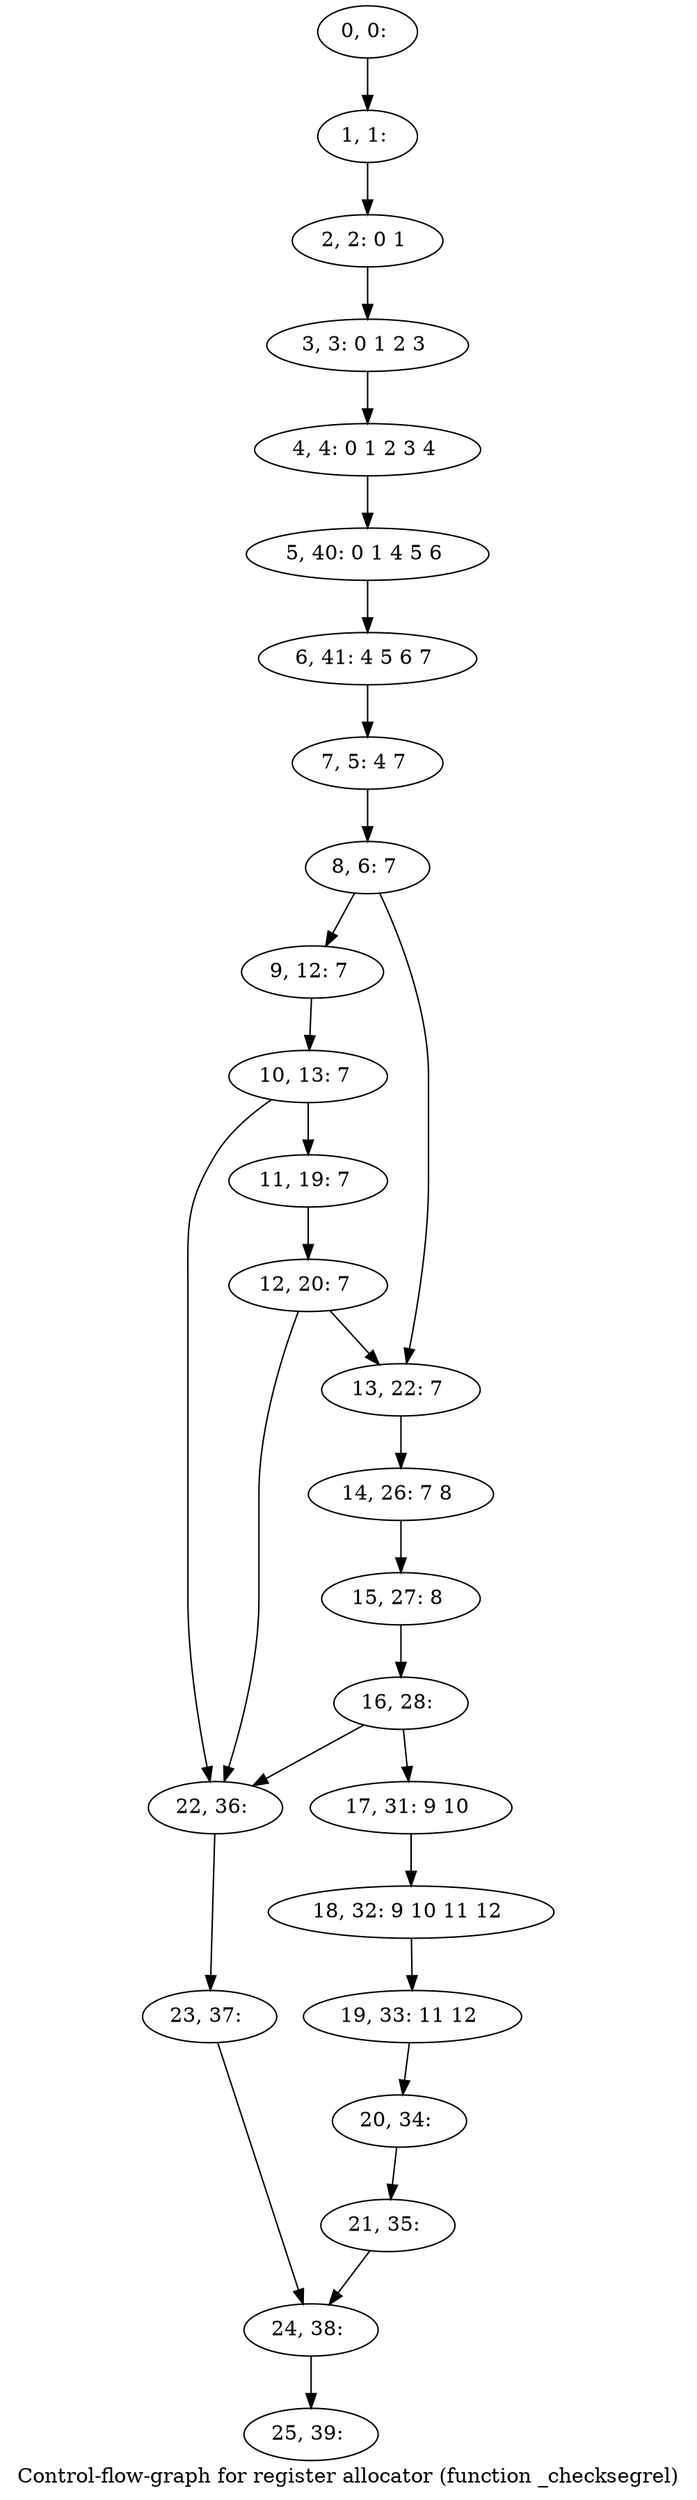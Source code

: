 digraph G {
graph [label="Control-flow-graph for register allocator (function _checksegrel)"]
0[label="0, 0: "];
1[label="1, 1: "];
2[label="2, 2: 0 1 "];
3[label="3, 3: 0 1 2 3 "];
4[label="4, 4: 0 1 2 3 4 "];
5[label="5, 40: 0 1 4 5 6 "];
6[label="6, 41: 4 5 6 7 "];
7[label="7, 5: 4 7 "];
8[label="8, 6: 7 "];
9[label="9, 12: 7 "];
10[label="10, 13: 7 "];
11[label="11, 19: 7 "];
12[label="12, 20: 7 "];
13[label="13, 22: 7 "];
14[label="14, 26: 7 8 "];
15[label="15, 27: 8 "];
16[label="16, 28: "];
17[label="17, 31: 9 10 "];
18[label="18, 32: 9 10 11 12 "];
19[label="19, 33: 11 12 "];
20[label="20, 34: "];
21[label="21, 35: "];
22[label="22, 36: "];
23[label="23, 37: "];
24[label="24, 38: "];
25[label="25, 39: "];
0->1 ;
1->2 ;
2->3 ;
3->4 ;
4->5 ;
5->6 ;
6->7 ;
7->8 ;
8->9 ;
8->13 ;
9->10 ;
10->11 ;
10->22 ;
11->12 ;
12->13 ;
12->22 ;
13->14 ;
14->15 ;
15->16 ;
16->17 ;
16->22 ;
17->18 ;
18->19 ;
19->20 ;
20->21 ;
21->24 ;
22->23 ;
23->24 ;
24->25 ;
}

